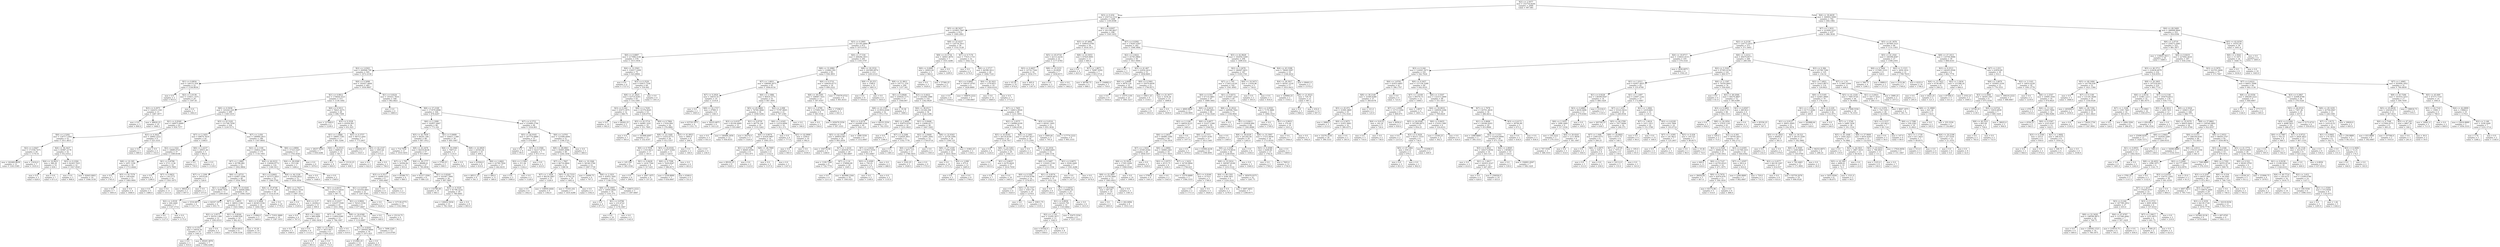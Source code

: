 digraph Tree {
node [shape=box] ;
0 [label="X[2] <= 2.5077\nmse = 332754.8244\nsamples = 2000\nvalue = 997.081"] ;
1 [label="X[3] <= 0.454\nmse = 250714.1516\nsamples = 1208\nvalue = 1195.6598"] ;
0 -> 1 [labeldistance=2.5, labelangle=45, headlabel="True"] ;
2 [label="X[5] <= 48.5437\nmse = 225603.7667\nsamples = 912\nvalue = 1095.2061"] ;
1 -> 2 ;
3 [label="X[3] <= 0.3905\nmse = 221185.0664\nsamples = 873\nvalue = 1075.6701"] ;
2 -> 3 ;
4 [label="X[0] <= 0.6897\nmse = 217088.5146\nsamples = 578\nvalue = 1015.5934"] ;
3 -> 4 ;
5 [label="X[2] <= 2.0303\nmse = 200068.799\nsamples = 505\nvalue = 1072.2158"] ;
4 -> 5 ;
6 [label="X[1] <= 0.8834\nmse = 140151.936\nsamples = 22\nvalue = 1538.8636"] ;
5 -> 6 ;
7 [label="mse = 0.0\nsamples = 2\nvalue = 953.0"] ;
6 -> 7 ;
8 [label="X[2] <= 2.0138\nmse = 116411.1475\nsamples = 20\nvalue = 1597.45"] ;
6 -> 8 ;
9 [label="X[3] <= 0.2975\nmse = 144433.1361\nsamples = 13\nvalue = 1487.3077"] ;
8 -> 9 ;
10 [label="mse = 0.0\nsamples = 3\nvalue = 890.0"] ;
9 -> 10 ;
11 [label="mse = 48620.25\nsamples = 10\nvalue = 1666.5"] ;
9 -> 11 ;
12 [label="mse = 0.0\nsamples = 7\nvalue = 1802.0"] ;
8 -> 12 ;
13 [label="X[0] <= 0.5698\nmse = 192427.4664\nsamples = 483\nvalue = 1050.9607"] ;
5 -> 13 ;
14 [label="X[1] <= 0.9812\nmse = 174828.5523\nsamples = 315\nvalue = 1130.1492"] ;
13 -> 14 ;
15 [label="X[0] <= 0.5036\nmse = 165243.229\nsamples = 289\nvalue = 1169.1419"] ;
14 -> 15 ;
16 [label="X[1] <= 0.9349\nmse = 148975.6689\nsamples = 61\nvalue = 939.7377"] ;
15 -> 16 ;
17 [label="X[6] <= 2.5292\nmse = 134717.5562\nsamples = 52\nvalue = 1011.4615"] ;
16 -> 17 ;
18 [label="X[2] <= 2.0447\nmse = 171558.7475\nsamples = 20\nvalue = 1170.55"] ;
17 -> 18 ;
19 [label="mse = 242460.8639\nsamples = 13\nvalue = 1243.5385"] ;
18 -> 19 ;
20 [label="mse = 11616.0\nsamples = 7\nvalue = 1035.0"] ;
18 -> 20 ;
21 [label="X[4] <= 36.3427\nmse = 85987.2178\nsamples = 32\nvalue = 912.0312"] ;
17 -> 21 ;
22 [label="X[4] <= 16.9031\nmse = 388.29\nsamples = 10\nvalue = 658.1"] ;
21 -> 22 ;
23 [label="mse = 0.0\nsamples = 3\nvalue = 628.0"] ;
22 -> 23 ;
24 [label="mse = 0.0\nsamples = 7\nvalue = 671.0"] ;
22 -> 24 ;
25 [label="X[3] <= 0.2304\nmse = 82263.7025\nsamples = 22\nvalue = 1027.4545"] ;
21 -> 25 ;
26 [label="mse = 0.0\nsamples = 3\nvalue = 908.0"] ;
25 -> 26 ;
27 [label="mse = 92643.9003\nsamples = 19\nvalue = 1046.3158"] ;
25 -> 27 ;
28 [label="X[3] <= 0.3022\nmse = 29902.2222\nsamples = 9\nvalue = 525.3333"] ;
16 -> 28 ;
29 [label="mse = 0.0\nsamples = 5\nvalue = 680.0"] ;
28 -> 29 ;
30 [label="mse = 0.0\nsamples = 4\nvalue = 332.0"] ;
28 -> 30 ;
31 [label="X[5] <= 43.5183\nmse = 151748.7058\nsamples = 228\nvalue = 1230.5175"] ;
15 -> 31 ;
32 [label="X[7] <= 2.1655\nmse = 69674.7619\nsamples = 42\nvalue = 1508.0"] ;
31 -> 32 ;
33 [label="X[2] <= 2.1422\nmse = 18689.0723\nsamples = 37\nvalue = 1589.8108"] ;
32 -> 33 ;
34 [label="X[8] <= 22.395\nmse = 1651.1358\nsamples = 18\nvalue = 1715.4444"] ;
33 -> 34 ;
35 [label="mse = 0.0\nsamples = 7\nvalue = 1765.0"] ;
34 -> 35 ;
36 [label="X[5] <= 42.7579\nmse = 144.6281\nsamples = 11\nvalue = 1683.9091"] ;
34 -> 36 ;
37 [label="mse = 0.0\nsamples = 7\nvalue = 1693.0"] ;
36 -> 37 ;
38 [label="mse = 0.0\nsamples = 4\nvalue = 1668.0"] ;
36 -> 38 ;
39 [label="X[1] <= 0.8786\nmse = 5711.1136\nsamples = 19\nvalue = 1470.7895"] ;
33 -> 39 ;
40 [label="mse = 0.0\nsamples = 3\nvalue = 1298.0"] ;
39 -> 40 ;
41 [label="X[7] <= 0.8631\nmse = 134.2773\nsamples = 16\nvalue = 1503.1875"] ;
39 -> 41 ;
42 [label="mse = 0.0\nsamples = 5\nvalue = 1486.0"] ;
41 -> 42 ;
43 [label="mse = 0.0\nsamples = 11\nvalue = 1511.0"] ;
41 -> 43 ;
44 [label="X[6] <= 2.4237\nmse = 30931.44\nsamples = 5\nvalue = 902.6"] ;
32 -> 44 ;
45 [label="mse = 0.0\nsamples = 3\nvalue = 759.0"] ;
44 -> 45 ;
46 [label="mse = 0.0\nsamples = 2\nvalue = 1118.0"] ;
44 -> 46 ;
47 [label="X[7] <= 2.456\nmse = 148969.2815\nsamples = 186\nvalue = 1167.8602"] ;
31 -> 47 ;
48 [label="X[2] <= 2.1106\nmse = 136822.3394\nsamples = 175\nvalue = 1134.1943"] ;
47 -> 48 ;
49 [label="X[7] <= 1.2885\nmse = 65786.882\nsamples = 51\nvalue = 1002.9804"] ;
48 -> 49 ;
50 [label="X[7] <= 1.1206\nmse = 19519.44\nsamples = 5\nvalue = 526.6"] ;
49 -> 50 ;
51 [label="mse = 38025.0\nsamples = 2\nvalue = 607.0"] ;
50 -> 51 ;
52 [label="mse = 0.0\nsamples = 3\nvalue = 473.0"] ;
50 -> 52 ;
53 [label="X[6] <= 2.8733\nmse = 43467.5298\nsamples = 46\nvalue = 1054.7609"] ;
49 -> 53 ;
54 [label="X[1] <= 0.8822\nmse = 8266.7934\nsamples = 11\nvalue = 1209.4545"] ;
53 -> 54 ;
55 [label="X[2] <= 2.0539\nmse = 564.2449\nsamples = 7\nvalue = 1147.5714"] ;
54 -> 55 ;
56 [label="mse = 0.0\nsamples = 4\nvalue = 1127.0"] ;
55 -> 56 ;
57 [label="mse = 0.0\nsamples = 3\nvalue = 1175.0"] ;
55 -> 57 ;
58 [label="mse = 3316.6875\nsamples = 4\nvalue = 1317.75"] ;
54 -> 58 ;
59 [label="X[8] <= 23.6245\nmse = 44646.0082\nsamples = 35\nvalue = 1006.1429"] ;
53 -> 59 ;
60 [label="mse = 64167.1875\nsamples = 4\nvalue = 855.75"] ;
59 -> 60 ;
61 [label="X[7] <= 1.6855\nmse = 38832.1186\nsamples = 31\nvalue = 1025.5484"] ;
59 -> 61 ;
62 [label="X[2] <= 2.0573\nmse = 59316.1389\nsamples = 12\nvalue = 1093.8333"] ;
61 -> 62 ;
63 [label="X[3] <= 0.3517\nmse = 54934.56\nsamples = 10\nvalue = 1041.8"] ;
62 -> 63 ;
64 [label="mse = 0.0\nsamples = 3\nvalue = 919.0"] ;
63 -> 64 ;
65 [label="mse = 69245.3878\nsamples = 7\nvalue = 1094.4286"] ;
63 -> 65 ;
66 [label="mse = 0.0\nsamples = 2\nvalue = 1354.0"] ;
62 -> 66 ;
67 [label="X[1] <= 0.8244\nmse = 21089.928\nsamples = 19\nvalue = 982.4211"] ;
61 -> 67 ;
68 [label="mse = 38524.6914\nsamples = 9\nvalue = 1038.5556"] ;
67 -> 68 ;
69 [label="mse = 10.29\nsamples = 10\nvalue = 931.9"] ;
67 -> 69 ;
70 [label="X[4] <= 44.0233\nmse = 156044.8772\nsamples = 124\nvalue = 1188.1613"] ;
48 -> 70 ;
71 [label="X[1] <= 0.8402\nmse = 107573.2825\nsamples = 52\nvalue = 1366.5769"] ;
70 -> 71 ;
72 [label="X[4] <= 37.8748\nmse = 71779.1246\nsamples = 34\nvalue = 1514.4118"] ;
71 -> 72 ;
73 [label="X[3] <= 0.2894\nmse = 60363.5556\nsamples = 24\nvalue = 1404.1667"] ;
72 -> 73 ;
74 [label="mse = 11094.0\nsamples = 5\nvalue = 1469.0"] ;
73 -> 74 ;
75 [label="mse = 71931.9889\nsamples = 19\nvalue = 1387.1053"] ;
73 -> 75 ;
76 [label="mse = 0.0\nsamples = 10\nvalue = 1779.0"] ;
72 -> 76 ;
77 [label="X[6] <= 2.7627\nmse = 55925.5556\nsamples = 18\nvalue = 1087.3333"] ;
71 -> 77 ;
78 [label="mse = 0.0\nsamples = 3\nvalue = 1529.0"] ;
77 -> 78 ;
79 [label="X[3] <= 0.27\nmse = 20294.0\nsamples = 15\nvalue = 999.0"] ;
77 -> 79 ;
80 [label="mse = 0.0\nsamples = 4\nvalue = 767.0"] ;
79 -> 80 ;
81 [label="X[2] <= 2.1822\nmse = 984.0496\nsamples = 11\nvalue = 1083.3636"] ;
79 -> 81 ;
82 [label="mse = 0.0\nsamples = 5\nvalue = 1049.0"] ;
81 -> 82 ;
83 [label="mse = 0.0\nsamples = 6\nvalue = 1112.0"] ;
81 -> 83 ;
84 [label="X[4] <= 44.1228\nmse = 151458.4622\nsamples = 72\nvalue = 1059.3056"] ;
70 -> 84 ;
85 [label="X[1] <= 0.8231\nmse = 127573.0416\nsamples = 50\nvalue = 967.72"] ;
84 -> 85 ;
86 [label="X[3] <= 0.2227\nmse = 116257.3599\nsamples = 41\nvalue = 1031.3902"] ;
85 -> 86 ;
87 [label="X[7] <= 1.3037\nmse = 11804.6389\nsamples = 12\nvalue = 784.1667"] ;
86 -> 87 ;
88 [label="X[8] <= 23.5558\nmse = 3615.0617\nsamples = 9\nvalue = 839.2222"] ;
87 -> 88 ;
89 [label="mse = 0.0\nsamples = 5\nvalue = 893.0"] ;
88 -> 89 ;
90 [label="mse = 0.0\nsamples = 4\nvalue = 772.0"] ;
88 -> 90 ;
91 [label="mse = 0.0\nsamples = 3\nvalue = 619.0"] ;
87 -> 91 ;
92 [label="X[8] <= 24.6368\nmse = 123723.1795\nsamples = 29\nvalue = 1133.6897"] ;
86 -> 92 ;
93 [label="X[1] <= 0.8202\nmse = 209562.9844\nsamples = 16\nvalue = 1071.625"] ;
92 -> 93 ;
94 [label="mse = 212982.25\nsamples = 12\nvalue = 1200.5"] ;
93 -> 94 ;
95 [label="mse = 0.0\nsamples = 4\nvalue = 685.0"] ;
93 -> 95 ;
96 [label="mse = 7498.2249\nsamples = 13\nvalue = 1210.0769"] ;
92 -> 96 ;
97 [label="X[1] <= 0.9002\nmse = 76523.5556\nsamples = 9\nvalue = 677.6667"] ;
85 -> 97 ;
98 [label="mse = 0.0\nsamples = 5\nvalue = 449.0"] ;
97 -> 98 ;
99 [label="mse = 25116.75\nsamples = 4\nvalue = 963.5"] ;
97 -> 99 ;
100 [label="X[1] <= 0.8759\nmse = 143354.0661\nsamples = 22\nvalue = 1267.4545"] ;
84 -> 100 ;
101 [label="mse = 0.0\nsamples = 5\nvalue = 1624.0"] ;
100 -> 101 ;
102 [label="mse = 137130.4775\nsamples = 17\nvalue = 1162.5882"] ;
100 -> 102 ;
103 [label="X[6] <= 2.8894\nmse = 37323.5207\nsamples = 11\nvalue = 1703.4545"] ;
47 -> 103 ;
104 [label="X[4] <= 38.0368\nmse = 3513.84\nsamples = 5\nvalue = 1496.4"] ;
103 -> 104 ;
105 [label="mse = 0.0\nsamples = 3\nvalue = 1448.0"] ;
104 -> 105 ;
106 [label="mse = 0.0\nsamples = 2\nvalue = 1569.0"] ;
104 -> 106 ;
107 [label="mse = 0.0\nsamples = 6\nvalue = 1876.0"] ;
103 -> 107 ;
108 [label="X[0] <= 0.5013\nmse = 76621.4275\nsamples = 26\nvalue = 696.7308"] ;
14 -> 108 ;
109 [label="mse = 127449.0\nsamples = 2\nvalue = 1238.0"] ;
108 -> 109 ;
110 [label="X[3] <= 0.3528\nmse = 45936.901\nsamples = 24\nvalue = 651.625"] ;
108 -> 110 ;
111 [label="X[1] <= 1.0866\nmse = 18895.7785\nsamples = 17\nvalue = 601.5294"] ;
110 -> 111 ;
112 [label="mse = 28257.9592\nsamples = 7\nvalue = 658.4286"] ;
111 -> 112 ;
113 [label="X[4] <= 14.9533\nmse = 8489.61\nsamples = 10\nvalue = 561.7"] ;
111 -> 113 ;
114 [label="mse = 0.0\nsamples = 8\nvalue = 600.0"] ;
113 -> 114 ;
115 [label="mse = 13110.25\nsamples = 2\nvalue = 408.5"] ;
113 -> 115 ;
116 [label="X[3] <= 0.3757\nmse = 90712.2041\nsamples = 7\nvalue = 773.2857"] ;
110 -> 116 ;
117 [label="mse = 224202.25\nsamples = 2\nvalue = 1025.5"] ;
116 -> 117 ;
118 [label="X[5] <= 42.2147\nmse = 1693.44\nsamples = 5\nvalue = 672.4"] ;
116 -> 118 ;
119 [label="mse = 0.0\nsamples = 2\nvalue = 622.0"] ;
118 -> 119 ;
120 [label="mse = 0.0\nsamples = 3\nvalue = 706.0"] ;
118 -> 120 ;
121 [label="X[1] <= 0.8224\nmse = 191621.7616\nsamples = 168\nvalue = 902.4821"] ;
13 -> 121 ;
122 [label="mse = 0.0\nsamples = 4\nvalue = 1889.0"] ;
121 -> 122 ;
123 [label="X[8] <= 27.2169\nmse = 171979.4998\nsamples = 164\nvalue = 878.4207"] ;
121 -> 123 ;
124 [label="X[6] <= 2.1908\nmse = 102857.8467\nsamples = 98\nvalue = 773.102"] ;
123 -> 124 ;
125 [label="X[5] <= 42.7659\nmse = 84241.184\nsamples = 68\nvalue = 847.1912"] ;
124 -> 125 ;
126 [label="mse = 714.7934\nsamples = 11\nvalue = 1010.5455"] ;
125 -> 126 ;
127 [label="X[8] <= 22.2476\nmse = 94216.8538\nsamples = 57\nvalue = 815.6667"] ;
125 -> 127 ;
128 [label="X[7] <= 1.795\nmse = 50394.84\nsamples = 10\nvalue = 955.6"] ;
127 -> 128 ;
129 [label="X[3] <= 0.3517\nmse = 14000.2222\nsamples = 6\nvalue = 1005.6667"] ;
128 -> 129 ;
130 [label="mse = 0.0\nsamples = 4\nvalue = 922.0"] ;
129 -> 130 ;
131 [label="mse = 0.0\nsamples = 2\nvalue = 1173.0"] ;
129 -> 131 ;
132 [label="mse = 95586.75\nsamples = 4\nvalue = 880.5"] ;
128 -> 132 ;
133 [label="X[4] <= 30.1777\nmse = 98488.01\nsamples = 47\nvalue = 785.8936"] ;
127 -> 133 ;
134 [label="mse = 61217.3594\nsamples = 8\nvalue = 680.125"] ;
133 -> 134 ;
135 [label="X[1] <= 0.8249\nmse = 103367.7804\nsamples = 39\nvalue = 807.5897"] ;
133 -> 135 ;
136 [label="mse = 132780.49\nsamples = 10\nvalue = 863.1"] ;
135 -> 136 ;
137 [label="X[3] <= 0.3529\nmse = 91796.5232\nsamples = 29\nvalue = 788.4483"] ;
135 -> 137 ;
138 [label="mse = 126622.5034\nsamples = 21\nvalue = 782.1429"] ;
137 -> 138 ;
139 [label="mse = 0.0\nsamples = 8\nvalue = 805.0"] ;
137 -> 139 ;
140 [label="X[1] <= 0.8689\nmse = 104411.1389\nsamples = 30\nvalue = 605.1667"] ;
124 -> 140 ;
141 [label="X[4] <= 19.1946\nmse = 76873.6\nsamples = 5\nvalue = 1135.0"] ;
140 -> 141 ;
142 [label="mse = 5700.25\nsamples = 2\nvalue = 800.5"] ;
141 -> 142 ;
143 [label="mse = 0.0\nsamples = 3\nvalue = 1358.0"] ;
141 -> 143 ;
144 [label="X[8] <= 22.0829\nmse = 42545.04\nsamples = 25\nvalue = 499.2"] ;
140 -> 144 ;
145 [label="mse = 63504.0\nsamples = 8\nvalue = 619.0"] ;
144 -> 145 ;
146 [label="X[6] <= 2.4662\nmse = 22749.7924\nsamples = 17\nvalue = 442.8235"] ;
144 -> 146 ;
147 [label="mse = 48511.25\nsamples = 6\nvalue = 541.5"] ;
146 -> 147 ;
148 [label="mse = 490.0\nsamples = 11\nvalue = 389.0"] ;
146 -> 148 ;
149 [label="X[7] <= 0.5753\nmse = 233689.2794\nsamples = 66\nvalue = 1034.803"] ;
123 -> 149 ;
150 [label="X[5] <= 44.9165\nmse = 207774.0889\nsamples = 15\nvalue = 478.6667"] ;
149 -> 150 ;
151 [label="mse = 0.0\nsamples = 8\nvalue = 99.0"] ;
150 -> 151 ;
152 [label="X[3] <= 0.3566\nmse = 92217.6735\nsamples = 7\nvalue = 912.5714"] ;
150 -> 152 ;
153 [label="X[2] <= 2.1584\nmse = 311.04\nsamples = 5\nvalue = 1104.4"] ;
152 -> 153 ;
154 [label="mse = 0.0\nsamples = 3\nvalue = 1090.0"] ;
153 -> 154 ;
155 [label="mse = 0.0\nsamples = 2\nvalue = 1126.0"] ;
153 -> 155 ;
156 [label="mse = 0.0\nsamples = 2\nvalue = 433.0"] ;
152 -> 156 ;
157 [label="X[6] <= 3.4703\nmse = 123589.4494\nsamples = 51\nvalue = 1198.3725"] ;
149 -> 157 ;
158 [label="X[8] <= 28.0863\nmse = 95695.4996\nsamples = 48\nvalue = 1244.1458"] ;
157 -> 158 ;
159 [label="X[7] <= 1.7847\nmse = 86716.0864\nsamples = 25\nvalue = 1388.56"] ;
158 -> 159 ;
160 [label="X[7] <= 1.1626\nmse = 96234.2667\nsamples = 15\nvalue = 1326.0"] ;
159 -> 160 ;
161 [label="mse = 0.0\nsamples = 6\nvalue = 1362.0"] ;
160 -> 161 ;
162 [label="mse = 158950.4444\nsamples = 9\nvalue = 1302.0"] ;
160 -> 162 ;
163 [label="X[5] <= 42.7233\nmse = 57762.24\nsamples = 10\nvalue = 1482.4"] ;
159 -> 163 ;
164 [label="mse = 75163.102\nsamples = 7\nvalue = 1435.4286"] ;
163 -> 164 ;
165 [label="mse = 0.0\nsamples = 3\nvalue = 1592.0"] ;
163 -> 165 ;
166 [label="X[4] <= 19.1946\nmse = 58146.5784\nsamples = 23\nvalue = 1087.1739"] ;
158 -> 166 ;
167 [label="mse = 14490.75\nsamples = 4\nvalue = 797.5"] ;
166 -> 167 ;
168 [label="X[6] <= 2.1931\nmse = 45952.7645\nsamples = 19\nvalue = 1148.1579"] ;
166 -> 168 ;
169 [label="X[8] <= 31.6065\nmse = 16956.4844\nsamples = 16\nvalue = 1101.375"] ;
168 -> 169 ;
170 [label="mse = 0.0\nsamples = 4\nvalue = 877.0"] ;
169 -> 170 ;
171 [label="X[1] <= 0.8786\nmse = 233.4722\nsamples = 12\nvalue = 1176.1667"] ;
169 -> 171 ;
172 [label="mse = 0.0\nsamples = 10\nvalue = 1183.0"] ;
171 -> 172 ;
173 [label="mse = 0.0\nsamples = 2\nvalue = 1142.0"] ;
171 -> 173 ;
174 [label="mse = 126672.2222\nsamples = 3\nvalue = 1397.6667"] ;
168 -> 174 ;
175 [label="mse = 0.0\nsamples = 3\nvalue = 466.0"] ;
157 -> 175 ;
176 [label="X[4] <= 12.3563\nmse = 159217.2209\nsamples = 73\nvalue = 623.8904"] ;
4 -> 176 ;
177 [label="mse = 0.0\nsamples = 4\nvalue = 1727.0"] ;
176 -> 177 ;
178 [label="X[3] <= 0.3529\nmse = 93815.7358\nsamples = 69\nvalue = 559.942"] ;
176 -> 178 ;
179 [label="X[8] <= 21.2825\nmse = 63714.4393\nsamples = 65\nvalue = 514.3385"] ;
178 -> 179 ;
180 [label="X[3] <= 0.242\nmse = 25973.1875\nsamples = 12\nvalue = 846.75"] ;
179 -> 180 ;
181 [label="mse = 0.0\nsamples = 10\nvalue = 902.0"] ;
180 -> 181 ;
182 [label="mse = 64262.25\nsamples = 2\nvalue = 570.5"] ;
180 -> 182 ;
183 [label="X[6] <= 2.7439\nmse = 41576.8245\nsamples = 53\nvalue = 439.0755"] ;
179 -> 183 ;
184 [label="X[5] <= 43.5714\nmse = 64981.3241\nsamples = 19\nvalue = 551.7895"] ;
183 -> 184 ;
185 [label="mse = 0.0\nsamples = 7\nvalue = 585.0"] ;
184 -> 185 ;
186 [label="mse = 101868.4097\nsamples = 12\nvalue = 532.4167"] ;
184 -> 186 ;
187 [label="X[0] <= 0.7984\nmse = 17430.904\nsamples = 34\nvalue = 376.0882"] ;
183 -> 187 ;
188 [label="X[8] <= 23.1449\nmse = 13252.6773\nsamples = 28\nvalue = 412.5357"] ;
187 -> 188 ;
189 [label="X[0] <= 0.7058\nmse = 1316.9412\nsamples = 17\nvalue = 343.0"] ;
188 -> 189 ;
190 [label="mse = 145.358\nsamples = 9\nvalue = 365.5556"] ;
189 -> 190 ;
191 [label="X[1] <= 0.8428\nmse = 1418.7344\nsamples = 8\nvalue = 317.625"] ;
189 -> 191 ;
192 [label="mse = 0.0\nsamples = 4\nvalue = 298.0"] ;
191 -> 192 ;
193 [label="mse = 2067.1875\nsamples = 4\nvalue = 337.25"] ;
191 -> 193 ;
194 [label="X[5] <= 43.8182\nmse = 12677.6364\nsamples = 11\nvalue = 520.0"] ;
188 -> 194 ;
195 [label="X[0] <= 0.7598\nmse = 7629.8367\nsamples = 7\nvalue = 586.8571"] ;
194 -> 195 ;
196 [label="mse = 5338.8889\nsamples = 3\nvalue = 634.6667"] ;
195 -> 196 ;
197 [label="mse = 6348.0\nsamples = 4\nvalue = 551.0"] ;
195 -> 197 ;
198 [label="mse = 0.0\nsamples = 4\nvalue = 403.0"] ;
194 -> 198 ;
199 [label="X[5] <= 41.8923\nmse = 1800.0\nsamples = 6\nvalue = 206.0"] ;
187 -> 199 ;
200 [label="mse = 0.0\nsamples = 2\nvalue = 146.0"] ;
199 -> 200 ;
201 [label="mse = 0.0\nsamples = 4\nvalue = 236.0"] ;
199 -> 201 ;
202 [label="mse = 0.0\nsamples = 4\nvalue = 1301.0"] ;
178 -> 202 ;
203 [label="X[4] <= 17.534\nmse = 208284.3915\nsamples = 295\nvalue = 1193.3797"] ;
3 -> 203 ;
204 [label="X[8] <= 31.0982\nmse = 132862.502\nsamples = 83\nvalue = 938.3855"] ;
203 -> 204 ;
205 [label="X[7] <= 1.6831\nmse = 108048.2675\nsamples = 65\nvalue = 1004.6154"] ;
204 -> 205 ;
206 [label="X[7] <= 0.2924\nmse = 54619.16\nsamples = 10\nvalue = 1319.8"] ;
205 -> 206 ;
207 [label="mse = 0.0\nsamples = 2\nvalue = 1065.0"] ;
206 -> 207 ;
208 [label="X[8] <= 22.1727\nmse = 47985.5\nsamples = 8\nvalue = 1383.5"] ;
206 -> 208 ;
209 [label="mse = 63729.1875\nsamples = 4\nvalue = 1351.75"] ;
208 -> 209 ;
210 [label="mse = 30225.6875\nsamples = 4\nvalue = 1415.25"] ;
208 -> 210 ;
211 [label="X[6] <= 2.1886\nmse = 96416.5772\nsamples = 55\nvalue = 947.3091"] ;
205 -> 211 ;
212 [label="X[5] <= 45.9869\nmse = 76760.3668\nsamples = 34\nvalue = 1058.5294"] ;
211 -> 212 ;
213 [label="X[3] <= 0.4197\nmse = 85194.4889\nsamples = 15\nvalue = 935.6667"] ;
212 -> 213 ;
214 [label="mse = 0.0\nsamples = 3\nvalue = 931.0"] ;
213 -> 214 ;
215 [label="mse = 106486.3056\nsamples = 12\nvalue = 936.8333"] ;
213 -> 215 ;
216 [label="X[1] <= 0.8759\nmse = 48776.144\nsamples = 19\nvalue = 1155.5263"] ;
212 -> 216 ;
217 [label="mse = 30276.0\nsamples = 5\nvalue = 1324.0"] ;
216 -> 217 ;
218 [label="X[0] <= 0.6674\nmse = 41626.0867\nsamples = 14\nvalue = 1095.3571"] ;
216 -> 218 ;
219 [label="X[1] <= 0.9784\nmse = 68465.8594\nsamples = 8\nvalue = 1052.875"] ;
218 -> 219 ;
220 [label="mse = 89102.25\nsamples = 6\nvalue = 1029.5"] ;
219 -> 220 ;
221 [label="mse = 0.0\nsamples = 2\nvalue = 1123.0"] ;
219 -> 221 ;
222 [label="X[8] <= 26.7969\nmse = 225.0\nsamples = 6\nvalue = 1152.0"] ;
218 -> 222 ;
223 [label="mse = 0.0\nsamples = 3\nvalue = 1137.0"] ;
222 -> 223 ;
224 [label="mse = 0.0\nsamples = 3\nvalue = 1167.0"] ;
222 -> 224 ;
225 [label="X[2] <= 2.098\nmse = 75787.8005\nsamples = 21\nvalue = 767.2381"] ;
211 -> 225 ;
226 [label="X[6] <= 2.4345\nmse = 12214.6094\nsamples = 16\nvalue = 911.375"] ;
225 -> 226 ;
227 [label="mse = 0.0\nsamples = 6\nvalue = 777.0"] ;
226 -> 227 ;
228 [label="X[5] <= 42.9906\nmse = 2209.0\nsamples = 10\nvalue = 992.0"] ;
226 -> 228 ;
229 [label="mse = 0.0\nsamples = 5\nvalue = 945.0"] ;
228 -> 229 ;
230 [label="mse = 0.0\nsamples = 5\nvalue = 1039.0"] ;
228 -> 230 ;
231 [label="mse = 0.0\nsamples = 5\nvalue = 306.0"] ;
225 -> 231 ;
232 [label="X[0] <= 0.5732\nmse = 149430.6173\nsamples = 18\nvalue = 699.2222"] ;
204 -> 232 ;
233 [label="X[8] <= 38.5395\nmse = 108067.7431\nsamples = 12\nvalue = 597.9167"] ;
232 -> 233 ;
234 [label="X[1] <= 1.0789\nmse = 137499.358\nsamples = 9\nvalue = 583.5556"] ;
233 -> 234 ;
235 [label="mse = 0.0\nsamples = 3\nvalue = 556.0"] ;
234 -> 235 ;
236 [label="mse = 205679.5556\nsamples = 6\nvalue = 597.3333"] ;
234 -> 236 ;
237 [label="mse = 17298.0\nsamples = 3\nvalue = 641.0"] ;
233 -> 237 ;
238 [label="mse = 170579.4722\nsamples = 6\nvalue = 901.8333"] ;
232 -> 238 ;
239 [label="X[8] <= 20.3532\nmse = 202389.4974\nsamples = 212\nvalue = 1293.2123"] ;
203 -> 239 ;
240 [label="X[8] <= 20.253\nmse = 1568.0\nsamples = 12\nvalue = 1891.0"] ;
239 -> 240 ;
241 [label="mse = 0.0\nsamples = 8\nvalue = 1919.0"] ;
240 -> 241 ;
242 [label="mse = 0.0\nsamples = 4\nvalue = 1835.0"] ;
240 -> 242 ;
243 [label="X[8] <= 21.9812\nmse = 191711.316\nsamples = 200\nvalue = 1257.345"] ;
239 -> 243 ;
244 [label="X[1] <= 0.8646\nmse = 250020.7171\nsamples = 57\nvalue = 1044.807"] ;
243 -> 244 ;
245 [label="X[8] <= 21.1597\nmse = 213916.4508\nsamples = 52\nvalue = 972.1731"] ;
244 -> 245 ;
246 [label="X[3] <= 0.4276\nmse = 242688.4594\nsamples = 40\nvalue = 1041.125"] ;
245 -> 246 ;
247 [label="X[5] <= 42.1924\nmse = 269910.987\nsamples = 34\nvalue = 993.2059"] ;
246 -> 247 ;
248 [label="mse = 104716.96\nsamples = 5\nvalue = 1268.8"] ;
247 -> 248 ;
249 [label="X[7] <= 1.2216\nmse = 283039.7313\nsamples = 29\nvalue = 945.6897"] ;
247 -> 249 ;
250 [label="mse = 1109.7284\nsamples = 9\nvalue = 724.7778"] ;
249 -> 250 ;
251 [label="X[7] <= 2.16\nmse = 378064.89\nsamples = 20\nvalue = 1045.1"] ;
249 -> 251 ;
252 [label="mse = 0.0\nsamples = 4\nvalue = 1211.0"] ;
251 -> 252 ;
253 [label="mse = 463980.2344\nsamples = 16\nvalue = 1003.625"] ;
251 -> 253 ;
254 [label="mse = 1680.5556\nsamples = 6\nvalue = 1312.6667"] ;
246 -> 254 ;
255 [label="mse = 49335.5556\nsamples = 12\nvalue = 742.3333"] ;
245 -> 255 ;
256 [label="mse = 19.36\nsamples = 5\nvalue = 1800.2"] ;
244 -> 256 ;
257 [label="X[3] <= 0.4422\nmse = 143286.1988\nsamples = 143\nvalue = 1342.0629"] ;
243 -> 257 ;
258 [label="X[4] <= 38.0517\nmse = 81246.298\nsamples = 54\nvalue = 1524.1296"] ;
257 -> 258 ;
259 [label="X[6] <= 2.4002\nmse = 95874.9336\nsamples = 16\nvalue = 1231.0625"] ;
258 -> 259 ;
260 [label="mse = 0.0\nsamples = 7\nvalue = 1396.0"] ;
259 -> 260 ;
261 [label="X[7] <= 4.2288\nmse = 132828.3951\nsamples = 9\nvalue = 1102.7778"] ;
259 -> 261 ;
262 [label="X[7] <= 3.0418\nmse = 91953.5556\nsamples = 6\nvalue = 913.6667"] ;
261 -> 262 ;
263 [label="X[3] <= 0.4309\nmse = 756.25\nsamples = 4\nvalue = 1127.5"] ;
262 -> 263 ;
264 [label="mse = 0.0\nsamples = 2\nvalue = 1100.0"] ;
263 -> 264 ;
265 [label="mse = 0.0\nsamples = 2\nvalue = 1155.0"] ;
263 -> 265 ;
266 [label="mse = 0.0\nsamples = 2\nvalue = 486.0"] ;
262 -> 266 ;
267 [label="mse = 0.0\nsamples = 3\nvalue = 1481.0"] ;
261 -> 267 ;
268 [label="X[1] <= 0.8446\nmse = 23696.6177\nsamples = 38\nvalue = 1647.5263"] ;
258 -> 268 ;
269 [label="X[2] <= 2.0449\nmse = 12091.2092\nsamples = 14\nvalue = 1739.0714"] ;
268 -> 269 ;
270 [label="X[0] <= 0.5915\nmse = 4871.157\nsamples = 11\nvalue = 1786.5455"] ;
269 -> 270 ;
271 [label="mse = 2162.25\nsamples = 2\nvalue = 1928.5"] ;
270 -> 271 ;
272 [label="mse = 0.0\nsamples = 9\nvalue = 1755.0"] ;
270 -> 272 ;
273 [label="mse = 0.0\nsamples = 3\nvalue = 1565.0"] ;
269 -> 273 ;
274 [label="X[8] <= 32.9343\nmse = 22726.1094\nsamples = 24\nvalue = 1594.125"] ;
268 -> 274 ;
275 [label="X[8] <= 27.2169\nmse = 3590.3306\nsamples = 22\nvalue = 1633.1818"] ;
274 -> 275 ;
276 [label="mse = 0.0\nsamples = 10\nvalue = 1571.0"] ;
275 -> 276 ;
277 [label="X[2] <= 2.098\nmse = 675.0\nsamples = 12\nvalue = 1685.0"] ;
275 -> 277 ;
278 [label="mse = 0.0\nsamples = 3\nvalue = 1640.0"] ;
277 -> 278 ;
279 [label="mse = 0.0\nsamples = 9\nvalue = 1700.0"] ;
277 -> 279 ;
280 [label="mse = 31862.25\nsamples = 2\nvalue = 1164.5"] ;
274 -> 280 ;
281 [label="X[7] <= 1.7405\nmse = 148612.8926\nsamples = 89\nvalue = 1231.5955"] ;
257 -> 281 ;
282 [label="X[2] <= 2.0575\nmse = 136986.6109\nsamples = 78\nvalue = 1284.6538"] ;
281 -> 282 ;
283 [label="X[5] <= 43.8182\nmse = 26118.9149\nsamples = 24\nvalue = 1530.7917"] ;
282 -> 283 ;
284 [label="mse = 0.0\nsamples = 4\nvalue = 1224.0"] ;
283 -> 284 ;
285 [label="X[8] <= 22.5263\nmse = 8753.6275\nsamples = 20\nvalue = 1592.15"] ;
283 -> 285 ;
286 [label="mse = 0.0\nsamples = 3\nvalue = 1453.0"] ;
285 -> 286 ;
287 [label="X[1] <= 0.8637\nmse = 6278.4429\nsamples = 17\nvalue = 1616.7059"] ;
285 -> 287 ;
288 [label="mse = 0.0\nsamples = 7\nvalue = 1522.0"] ;
287 -> 288 ;
289 [label="mse = 0.0\nsamples = 10\nvalue = 1683.0"] ;
287 -> 289 ;
290 [label="X[6] <= 2.1483\nmse = 147367.8217\nsamples = 54\nvalue = 1175.2593"] ;
282 -> 290 ;
291 [label="mse = 0.0\nsamples = 2\nvalue = 321.0"] ;
290 -> 291 ;
292 [label="X[4] <= 33.2034\nmse = 123888.6405\nsamples = 52\nvalue = 1208.1154"] ;
290 -> 292 ;
293 [label="X[0] <= 0.5487\nmse = 119243.1536\nsamples = 45\nvalue = 1153.1556"] ;
292 -> 293 ;
294 [label="X[0] <= 0.5281\nmse = 47516.9796\nsamples = 14\nvalue = 1376.8571"] ;
293 -> 294 ;
295 [label="mse = 0.0\nsamples = 4\nvalue = 1620.0"] ;
294 -> 295 ;
296 [label="X[5] <= 42.7327\nmse = 33417.44\nsamples = 10\nvalue = 1279.6"] ;
294 -> 296 ;
297 [label="mse = 0.0\nsamples = 2\nvalue = 1120.0"] ;
296 -> 297 ;
298 [label="mse = 33811.75\nsamples = 8\nvalue = 1319.5"] ;
296 -> 298 ;
299 [label="X[1] <= 0.8574\nmse = 118829.4672\nsamples = 31\nvalue = 1052.129"] ;
293 -> 299 ;
300 [label="mse = 0.0\nsamples = 6\nvalue = 526.0"] ;
299 -> 300 ;
301 [label="X[7] <= 0.8024\nmse = 64969.36\nsamples = 25\nvalue = 1178.4"] ;
299 -> 301 ;
302 [label="X[1] <= 0.8958\nmse = 62225.795\nsamples = 19\nvalue = 1103.6842"] ;
301 -> 302 ;
303 [label="X[2] <= 2.118\nmse = 53292.3077\nsamples = 13\nvalue = 1042.0"] ;
302 -> 303 ;
304 [label="mse = 83544.0\nsamples = 5\nvalue = 858.0"] ;
303 -> 304 ;
305 [label="mse = 0.0\nsamples = 8\nvalue = 1157.0"] ;
303 -> 305 ;
306 [label="mse = 55475.5556\nsamples = 6\nvalue = 1237.3333"] ;
302 -> 306 ;
307 [label="mse = 0.0\nsamples = 6\nvalue = 1415.0"] ;
301 -> 307 ;
308 [label="X[1] <= 0.8875\nmse = 9504.2449\nsamples = 7\nvalue = 1561.4286"] ;
292 -> 308 ;
309 [label="mse = 0.0\nsamples = 4\nvalue = 1477.0"] ;
308 -> 309 ;
310 [label="mse = 0.0\nsamples = 3\nvalue = 1674.0"] ;
308 -> 310 ;
311 [label="X[3] <= 0.4516\nmse = 69541.1405\nsamples = 11\nvalue = 855.3636"] ;
281 -> 311 ;
312 [label="mse = 5069.44\nsamples = 5\nvalue = 795.4"] ;
311 -> 312 ;
313 [label="mse = 117774.2222\nsamples = 6\nvalue = 905.3333"] ;
311 -> 313 ;
314 [label="X[8] <= 25.4227\nmse = 124734.3011\nsamples = 39\nvalue = 1532.5128"] ;
2 -> 314 ;
315 [label="X[8] <= 23.5734\nmse = 34043.3878\nsamples = 7\nvalue = 1031.4286"] ;
314 -> 315 ;
316 [label="X[0] <= 0.6981\nmse = 30003.04\nsamples = 5\nvalue = 960.4"] ;
315 -> 316 ;
317 [label="mse = 0.0\nsamples = 3\nvalue = 1029.0"] ;
316 -> 317 ;
318 [label="mse = 57360.25\nsamples = 2\nvalue = 857.5"] ;
316 -> 318 ;
319 [label="mse = 0.0\nsamples = 2\nvalue = 1209.0"] ;
315 -> 319 ;
320 [label="X[7] <= 0.7176\nmse = 77633.1719\nsamples = 32\nvalue = 1642.125"] ;
314 -> 320 ;
321 [label="mse = 0.0\nsamples = 4\nvalue = 1274.0"] ;
320 -> 321 ;
322 [label="X[6] <= 2.5717\nmse = 66598.5612\nsamples = 28\nvalue = 1694.7143"] ;
320 -> 322 ;
323 [label="X[1] <= 0.9065\nmse = 100147.8765\nsamples = 9\nvalue = 1428.8889"] ;
322 -> 323 ;
324 [label="mse = 0.0\nsamples = 6\nvalue = 1559.0"] ;
323 -> 324 ;
325 [label="mse = 198870.2222\nsamples = 3\nvalue = 1168.6667"] ;
323 -> 325 ;
326 [label="X[4] <= 30.3421\nmse = 1379.6011\nsamples = 19\nvalue = 1820.6316"] ;
322 -> 326 ;
327 [label="mse = 0.0\nsamples = 12\nvalue = 1849.0"] ;
326 -> 327 ;
328 [label="mse = 0.0\nsamples = 7\nvalue = 1772.0"] ;
326 -> 328 ;
329 [label="X[1] <= 0.8207\nmse = 201196.4827\nsamples = 296\nvalue = 1505.1655"] ;
1 -> 329 ;
330 [label="X[5] <= 47.4841\nmse = 109916.4784\nsamples = 34\nvalue = 1018.1471"] ;
329 -> 330 ;
331 [label="X[5] <= 45.0718\nmse = 42112.4234\nsamples = 23\nvalue = 1177.4783"] ;
330 -> 331 ;
332 [label="X[3] <= 0.4657\nmse = 10732.7344\nsamples = 16\nvalue = 1054.375"] ;
331 -> 332 ;
333 [label="mse = 43.56\nsamples = 10\nvalue = 974.8"] ;
332 -> 333 ;
334 [label="mse = 405.0\nsamples = 6\nvalue = 1187.0"] ;
332 -> 334 ;
335 [label="X[8] <= 25.5151\nmse = 24.6939\nsamples = 7\nvalue = 1458.8571"] ;
331 -> 335 ;
336 [label="mse = 0.0\nsamples = 2\nvalue = 1451.0"] ;
335 -> 336 ;
337 [label="mse = 0.0\nsamples = 5\nvalue = 1462.0"] ;
335 -> 337 ;
338 [label="X[8] <= 23.5053\nmse = 87620.9091\nsamples = 11\nvalue = 685.0"] ;
330 -> 338 ;
339 [label="mse = 0.0\nsamples = 4\nvalue = 425.0"] ;
338 -> 339 ;
340 [label="X[7] <= 1.8875\nmse = 76987.9592\nsamples = 7\nvalue = 833.5714"] ;
338 -> 340 ;
341 [label="mse = 48768.75\nsamples = 4\nvalue = 889.5"] ;
340 -> 341 ;
342 [label="mse = 104882.0\nsamples = 3\nvalue = 759.0"] ;
340 -> 342 ;
343 [label="X[7] <= 0.9382\nmse = 178267.6367\nsamples = 262\nvalue = 1568.3664"] ;
329 -> 343 ;
344 [label="X[2] <= 2.0422\nmse = 45783.0864\nsamples = 56\nvalue = 1821.9464"] ;
343 -> 344 ;
345 [label="mse = 0.0\nsamples = 3\nvalue = 1170.0"] ;
344 -> 345 ;
346 [label="X[5] <= 41.667\nmse = 22954.2414\nsamples = 53\nvalue = 1858.8491"] ;
344 -> 346 ;
347 [label="X[6] <= 2.6098\nmse = 9978.124\nsamples = 32\nvalue = 1903.4688"] ;
346 -> 347 ;
348 [label="mse = 0.0\nsamples = 9\nvalue = 1934.0"] ;
347 -> 348 ;
349 [label="mse = 13375.1191\nsamples = 23\nvalue = 1891.5217"] ;
347 -> 349 ;
350 [label="X[0] <= 0.5901\nmse = 35070.6939\nsamples = 21\nvalue = 1790.8571"] ;
346 -> 350 ;
351 [label="mse = 10811.25\nsamples = 6\nvalue = 1518.5"] ;
350 -> 351 ;
352 [label="X[8] <= 25.3677\nmse = 3234.56\nsamples = 15\nvalue = 1899.8"] ;
350 -> 352 ;
353 [label="mse = 0.0\nsamples = 8\nvalue = 1953.0"] ;
352 -> 353 ;
354 [label="mse = 0.0\nsamples = 7\nvalue = 1839.0"] ;
352 -> 354 ;
355 [label="X[5] <= 42.9628\nmse = 192050.5269\nsamples = 206\nvalue = 1499.432"] ;
343 -> 355 ;
356 [label="X[2] <= 2.2678\nmse = 186447.0651\nsamples = 187\nvalue = 1539.1765"] ;
355 -> 356 ;
357 [label="X[7] <= 1.795\nmse = 172612.6126\nsamples = 182\nvalue = 1561.4945"] ;
356 -> 357 ;
358 [label="X[0] <= 0.503\nmse = 67132.0801\nsamples = 97\nvalue = 1689.3402"] ;
357 -> 358 ;
359 [label="mse = 4800.0826\nsamples = 11\nvalue = 1338.9091"] ;
358 -> 359 ;
360 [label="X[0] <= 0.6419\nmse = 57388.4851\nsamples = 86\nvalue = 1734.1628"] ;
358 -> 360 ;
361 [label="X[2] <= 2.1106\nmse = 44624.9123\nsamples = 57\nvalue = 1805.0"] ;
360 -> 361 ;
362 [label="X[6] <= 2.2655\nmse = 46486.3306\nsamples = 44\nvalue = 1754.1818"] ;
361 -> 362 ;
363 [label="X[7] <= 1.5432\nmse = 25583.0344\nsamples = 28\nvalue = 1858.5357"] ;
362 -> 363 ;
364 [label="X[8] <= 33.5014\nmse = 17201.0284\nsamples = 23\nvalue = 1908.4348"] ;
363 -> 364 ;
365 [label="X[8] <= 25.3897\nmse = 21378.3669\nsamples = 13\nvalue = 1845.6923"] ;
364 -> 365 ;
366 [label="X[4] <= 49.6398\nmse = 467.69\nsamples = 10\nvalue = 1925.1"] ;
365 -> 366 ;
367 [label="mse = 0.0\nsamples = 2\nvalue = 1893.0"] ;
366 -> 367 ;
368 [label="mse = 262.6094\nsamples = 8\nvalue = 1933.125"] ;
366 -> 368 ;
369 [label="mse = 0.0\nsamples = 3\nvalue = 1581.0"] ;
365 -> 369 ;
370 [label="mse = 0.0\nsamples = 10\nvalue = 1990.0"] ;
364 -> 370 ;
371 [label="mse = 0.0\nsamples = 5\nvalue = 1629.0"] ;
363 -> 371 ;
372 [label="X[6] <= 2.6864\nmse = 30660.2461\nsamples = 16\nvalue = 1571.5625"] ;
362 -> 372 ;
373 [label="X[2] <= 2.0573\nmse = 8115.75\nsamples = 8\nvalue = 1436.5"] ;
372 -> 373 ;
374 [label="mse = 5780.0\nsamples = 6\nvalue = 1401.0"] ;
373 -> 374 ;
375 [label="mse = 0.0\nsamples = 2\nvalue = 1543.0"] ;
373 -> 375 ;
376 [label="X[7] <= 1.5432\nmse = 16720.9844\nsamples = 8\nvalue = 1706.625"] ;
372 -> 376 ;
377 [label="mse = 15370.8889\nsamples = 3\nvalue = 1584.3333"] ;
376 -> 377 ;
378 [label="X[1] <= 0.9246\nmse = 3174.0\nsamples = 5\nvalue = 1780.0"] ;
376 -> 378 ;
379 [label="mse = 0.0\nsamples = 2\nvalue = 1711.0"] ;
378 -> 379 ;
380 [label="mse = 0.0\nsamples = 3\nvalue = 1826.0"] ;
378 -> 380 ;
381 [label="mse = 0.0\nsamples = 13\nvalue = 1977.0"] ;
361 -> 381 ;
382 [label="X[0] <= 0.6877\nmse = 53227.2366\nsamples = 29\nvalue = 1594.931"] ;
360 -> 382 ;
383 [label="X[6] <= 2.7371\nmse = 52357.9781\nsamples = 27\nvalue = 1613.1481"] ;
382 -> 383 ;
384 [label="mse = 0.0\nsamples = 5\nvalue = 1678.0"] ;
383 -> 384 ;
385 [label="mse = 63084.4236\nsamples = 22\nvalue = 1598.4091"] ;
383 -> 385 ;
386 [label="mse = 0.0\nsamples = 2\nvalue = 1349.0"] ;
382 -> 386 ;
387 [label="X[1] <= 0.8572\nmse = 253047.3224\nsamples = 85\nvalue = 1415.6"] ;
357 -> 387 ;
388 [label="X[8] <= 21.8522\nmse = 249596.7442\nsamples = 73\nvalue = 1336.9041"] ;
387 -> 388 ;
389 [label="mse = 0.0\nsamples = 5\nvalue = 699.0"] ;
388 -> 389 ;
390 [label="X[1] <= 0.8411\nmse = 235828.684\nsamples = 68\nvalue = 1383.8088"] ;
388 -> 390 ;
391 [label="X[8] <= 39.0329\nmse = 261205.04\nsamples = 50\nvalue = 1265.0"] ;
390 -> 391 ;
392 [label="X[6] <= 2.5292\nmse = 291170.8616\nsamples = 44\nvalue = 1238.9545"] ;
391 -> 392 ;
393 [label="X[8] <= 33.5014\nmse = 309367.8108\nsamples = 41\nvalue = 1253.5122"] ;
392 -> 393 ;
394 [label="X[4] <= 49.1501\nmse = 3546.3951\nsamples = 9\nvalue = 1224.2222"] ;
393 -> 394 ;
395 [label="mse = 0.0\nsamples = 2\nvalue = 1278.0"] ;
394 -> 395 ;
396 [label="mse = 3497.2653\nsamples = 7\nvalue = 1208.8571"] ;
394 -> 396 ;
397 [label="mse = 395070.9375\nsamples = 32\nvalue = 1261.75"] ;
393 -> 397 ;
398 [label="mse = 0.0\nsamples = 3\nvalue = 1040.0"] ;
392 -> 398 ;
399 [label="mse = 0.0\nsamples = 6\nvalue = 1456.0"] ;
391 -> 399 ;
400 [label="X[8] <= 33.3997\nmse = 17212.8056\nsamples = 18\nvalue = 1713.8333"] ;
390 -> 400 ;
401 [label="X[3] <= 0.4588\nmse = 6268.96\nsamples = 15\nvalue = 1762.8"] ;
400 -> 401 ;
402 [label="mse = 0.0\nsamples = 3\nvalue = 1790.0"] ;
401 -> 402 ;
403 [label="mse = 7605.0\nsamples = 12\nvalue = 1756.0"] ;
401 -> 403 ;
404 [label="mse = 0.0\nsamples = 3\nvalue = 1469.0"] ;
400 -> 404 ;
405 [label="X[1] <= 0.8593\nmse = 7178.3889\nsamples = 12\nvalue = 1894.3333"] ;
387 -> 405 ;
406 [label="mse = 0.0\nsamples = 2\nvalue = 1709.0"] ;
405 -> 406 ;
407 [label="X[1] <= 0.9933\nmse = 370.44\nsamples = 10\nvalue = 1931.4"] ;
405 -> 407 ;
408 [label="mse = 0.0\nsamples = 7\nvalue = 1944.0"] ;
407 -> 408 ;
409 [label="mse = 0.0\nsamples = 3\nvalue = 1902.0"] ;
407 -> 409 ;
410 [label="X[4] <= 10.5473\nmse = 11934.96\nsamples = 5\nvalue = 726.8"] ;
356 -> 410 ;
411 [label="mse = 0.0\nsamples = 2\nvalue = 593.0"] ;
410 -> 411 ;
412 [label="mse = 0.0\nsamples = 3\nvalue = 816.0"] ;
410 -> 412 ;
413 [label="X[4] <= 45.5398\nmse = 78640.5097\nsamples = 19\nvalue = 1108.2632"] ;
355 -> 413 ;
414 [label="X[4] <= 28.3917\nmse = 49341.2318\nsamples = 17\nvalue = 1053.9412"] ;
413 -> 414 ;
415 [label="mse = 129960.25\nsamples = 2\nvalue = 1554.5"] ;
414 -> 415 ;
416 [label="X[8] <= 21.8522\nmse = 729.76\nsamples = 15\nvalue = 987.2"] ;
414 -> 416 ;
417 [label="mse = 0.0\nsamples = 3\nvalue = 948.0"] ;
416 -> 417 ;
418 [label="mse = 432.0\nsamples = 12\nvalue = 997.0"] ;
416 -> 418 ;
419 [label="mse = 89401.0\nsamples = 2\nvalue = 1570.0"] ;
413 -> 419 ;
420 [label="X[4] <= 30.4639\nmse = 306003.5099\nsamples = 792\nvalue = 694.1982"] ;
0 -> 420 [labeldistance=2.5, labelangle=-45, headlabel="False"] ;
421 [label="X[7] <= 2.3031\nmse = 223449.5221\nsamples = 437\nvalue = 486.3638"] ;
420 -> 421 ;
422 [label="X[2] <= 4.2158\nmse = 124773.5033\nsamples = 371\nvalue = 371.5903"] ;
421 -> 422 ;
423 [label="X[4] <= 19.9717\nmse = 154025.0155\nsamples = 105\nvalue = 579.3143"] ;
422 -> 423 ;
424 [label="X[3] <= 0.244\nmse = 124941.5673\nsamples = 101\nvalue = 542.7624"] ;
423 -> 424 ;
425 [label="X[6] <= 3.8792\nmse = 41653.9465\nsamples = 41\nvalue = 396.1707"] ;
424 -> 425 ;
426 [label="X[8] <= 38.2149\nmse = 33360.8386\nsamples = 37\nvalue = 360.8378"] ;
425 -> 426 ;
427 [label="X[5] <= 45.972\nmse = 31900.3869\nsamples = 35\nvalue = 374.3143"] ;
426 -> 427 ;
428 [label="mse = 2888.0\nsamples = 3\nvalue = 213.0"] ;
427 -> 428 ;
429 [label="X[0] <= 0.5875\nmse = 31951.9961\nsamples = 32\nvalue = 389.4375"] ;
427 -> 429 ;
430 [label="mse = 33276.5156\nsamples = 30\nvalue = 396.5333"] ;
429 -> 430 ;
431 [label="mse = 0.0\nsamples = 2\nvalue = 283.0"] ;
429 -> 431 ;
432 [label="mse = 121.0\nsamples = 2\nvalue = 125.0"] ;
426 -> 432 ;
433 [label="mse = 0.0\nsamples = 4\nvalue = 723.0"] ;
425 -> 433 ;
434 [label="X[0] <= 0.5457\nmse = 157136.3289\nsamples = 60\nvalue = 642.9333"] ;
424 -> 434 ;
435 [label="X[7] <= 1.6109\nmse = 89379.75\nsamples = 12\nvalue = 1008.5"] ;
434 -> 435 ;
436 [label="X[7] <= 1.4369\nmse = 15713.1094\nsamples = 8\nvalue = 809.875"] ;
435 -> 436 ;
437 [label="X[4] <= 9.6132\nmse = 162.24\nsamples = 5\nvalue = 720.4"] ;
436 -> 437 ;
438 [label="mse = 0.0\nsamples = 3\nvalue = 710.0"] ;
437 -> 438 ;
439 [label="mse = 0.0\nsamples = 2\nvalue = 736.0"] ;
437 -> 439 ;
440 [label="mse = 6050.0\nsamples = 3\nvalue = 959.0"] ;
436 -> 440 ;
441 [label="mse = 1.6875\nsamples = 4\nvalue = 1405.75"] ;
435 -> 441 ;
442 [label="X[6] <= 3.5507\nmse = 132313.2899\nsamples = 48\nvalue = 551.5417"] ;
434 -> 442 ;
443 [label="X[4] <= 18.0819\nmse = 100939.2296\nsamples = 14\nvalue = 709.6429"] ;
442 -> 443 ;
444 [label="X[5] <= 44.0548\nmse = 107288.6875\nsamples = 8\nvalue = 854.25"] ;
443 -> 444 ;
445 [label="mse = 0.0\nsamples = 2\nvalue = 1215.0"] ;
444 -> 445 ;
446 [label="X[3] <= 0.3426\nmse = 85211.3333\nsamples = 6\nvalue = 734.0"] ;
444 -> 446 ;
447 [label="X[5] <= 47.1964\nmse = 650.25\nsamples = 4\nvalue = 876.5"] ;
446 -> 447 ;
448 [label="mse = 0.0\nsamples = 2\nvalue = 851.0"] ;
447 -> 448 ;
449 [label="mse = 0.0\nsamples = 2\nvalue = 902.0"] ;
447 -> 449 ;
450 [label="mse = 132496.0\nsamples = 2\nvalue = 449.0"] ;
446 -> 450 ;
451 [label="X[0] <= 0.8455\nmse = 27416.1389\nsamples = 6\nvalue = 516.8333"] ;
443 -> 451 ;
452 [label="mse = 13340.25\nsamples = 2\nvalue = 302.5"] ;
451 -> 452 ;
453 [label="mse = 0.0\nsamples = 4\nvalue = 624.0"] ;
451 -> 453 ;
454 [label="X[7] <= 1.7978\nmse = 130701.4818\nsamples = 34\nvalue = 486.4412"] ;
442 -> 454 ;
455 [label="X[1] <= 0.8606\nmse = 139346.9203\nsamples = 29\nvalue = 453.8966"] ;
454 -> 455 ;
456 [label="mse = 1088.8889\nsamples = 3\nvalue = 304.3333"] ;
455 -> 456 ;
457 [label="X[2] <= 3.1251\nmse = 152420.8994\nsamples = 26\nvalue = 471.1538"] ;
455 -> 457 ;
458 [label="X[3] <= 0.3822\nmse = 160273.8594\nsamples = 16\nvalue = 443.125"] ;
457 -> 458 ;
459 [label="mse = 0.0\nsamples = 2\nvalue = 414.0"] ;
458 -> 459 ;
460 [label="X[1] <= 1.0617\nmse = 183031.6327\nsamples = 14\nvalue = 447.2857"] ;
458 -> 460 ;
461 [label="mse = 0.0\nsamples = 4\nvalue = 428.0"] ;
460 -> 461 ;
462 [label="mse = 256036.0\nsamples = 10\nvalue = 455.0"] ;
460 -> 462 ;
463 [label="X[4] <= 2.8945\nmse = 136588.0\nsamples = 10\nvalue = 516.0"] ;
457 -> 463 ;
464 [label="mse = 0.0\nsamples = 3\nvalue = 539.0"] ;
463 -> 464 ;
465 [label="mse = 194801.8367\nsamples = 7\nvalue = 506.1429"] ;
463 -> 465 ;
466 [label="X[3] <= 0.4172\nmse = 38784.96\nsamples = 5\nvalue = 675.2"] ;
454 -> 466 ;
467 [label="mse = 0.0\nsamples = 2\nvalue = 434.0"] ;
466 -> 467 ;
468 [label="mse = 0.0\nsamples = 3\nvalue = 836.0"] ;
466 -> 468 ;
469 [label="mse = 2836.6875\nsamples = 4\nvalue = 1502.25"] ;
423 -> 469 ;
470 [label="X[6] <= 3.2212\nmse = 89470.8577\nsamples = 266\nvalue = 289.594"] ;
422 -> 470 ;
471 [label="X[2] <= 5.3163\nmse = 97583.0156\nsamples = 141\nvalue = 409.5177"] ;
470 -> 471 ;
472 [label="X[1] <= 1.0311\nmse = 62957.4925\nsamples = 65\nvalue = 235.8769"] ;
471 -> 472 ;
473 [label="X[1] <= 0.9228\nmse = 138399.8367\nsamples = 14\nvalue = 466.1429"] ;
472 -> 473 ;
474 [label="X[3] <= 0.4865\nmse = 8030.0496\nsamples = 11\nvalue = 279.6364"] ;
473 -> 474 ;
475 [label="X[6] <= 2.1655\nmse = 1906.2469\nsamples = 9\nvalue = 317.5556"] ;
474 -> 475 ;
476 [label="mse = 150.2222\nsamples = 3\nvalue = 270.3333"] ;
475 -> 476 ;
477 [label="X[4] <= 20.0243\nmse = 1111.8056\nsamples = 6\nvalue = 341.1667"] ;
475 -> 477 ;
478 [label="mse = 747.5556\nsamples = 3\nvalue = 368.3333"] ;
477 -> 478 ;
479 [label="mse = 0.0\nsamples = 3\nvalue = 314.0"] ;
477 -> 479 ;
480 [label="mse = 0.0\nsamples = 2\nvalue = 109.0"] ;
474 -> 480 ;
481 [label="mse = 21218.0\nsamples = 3\nvalue = 1150.0"] ;
473 -> 481 ;
482 [label="X[1] <= 1.1497\nmse = 23697.1242\nsamples = 51\nvalue = 172.6667"] ;
472 -> 482 ;
483 [label="X[7] <= 1.433\nmse = 55522.9414\nsamples = 18\nvalue = 249.0556"] ;
482 -> 483 ;
484 [label="mse = 265740.25\nsamples = 2\nvalue = 638.5"] ;
483 -> 484 ;
485 [label="X[5] <= 44.2789\nmse = 7917.6094\nsamples = 16\nvalue = 200.375"] ;
483 -> 485 ;
486 [label="X[7] <= 1.648\nmse = 2309.4375\nsamples = 8\nvalue = 260.25"] ;
485 -> 486 ;
487 [label="mse = 0.0\nsamples = 2\nvalue = 336.0"] ;
486 -> 487 ;
488 [label="X[6] <= 2.6675\nmse = 529.0\nsamples = 6\nvalue = 235.0"] ;
486 -> 488 ;
489 [label="mse = 0.0\nsamples = 3\nvalue = 212.0"] ;
488 -> 489 ;
490 [label="mse = 0.0\nsamples = 3\nvalue = 258.0"] ;
488 -> 490 ;
491 [label="X[8] <= 24.8602\nmse = 6355.75\nsamples = 8\nvalue = 140.5"] ;
485 -> 491 ;
492 [label="X[7] <= 1.6739\nmse = 7072.0\nsamples = 6\nvalue = 159.0"] ;
491 -> 492 ;
493 [label="mse = 14112.0\nsamples = 3\nvalue = 155.0"] ;
492 -> 493 ;
494 [label="mse = 0.0\nsamples = 3\nvalue = 163.0"] ;
492 -> 494 ;
495 [label="mse = 100.0\nsamples = 2\nvalue = 85.0"] ;
491 -> 495 ;
496 [label="X[1] <= 1.2062\nmse = 1418.6061\nsamples = 33\nvalue = 131.0"] ;
482 -> 496 ;
497 [label="X[7] <= 1.6014\nmse = 1011.1911\nsamples = 19\nvalue = 151.5789"] ;
496 -> 497 ;
498 [label="mse = 0.0\nsamples = 4\nvalue = 90.0"] ;
497 -> 498 ;
499 [label="mse = 0.0\nsamples = 15\nvalue = 168.0"] ;
497 -> 499 ;
500 [label="X[2] <= 4.6109\nmse = 616.7806\nsamples = 14\nvalue = 103.0714"] ;
496 -> 500 ;
501 [label="X[7] <= 1.4395\nmse = 141.0612\nsamples = 7\nvalue = 125.2857"] ;
500 -> 501 ;
502 [label="mse = 0.0\nsamples = 4\nvalue = 115.0"] ;
501 -> 502 ;
503 [label="mse = 0.0\nsamples = 3\nvalue = 139.0"] ;
501 -> 503 ;
504 [label="X[3] <= 0.436\nmse = 105.551\nsamples = 7\nvalue = 80.8571"] ;
500 -> 504 ;
505 [label="mse = 0.0\nsamples = 2\nvalue = 96.0"] ;
504 -> 505 ;
506 [label="mse = 19.36\nsamples = 5\nvalue = 74.8"] ;
504 -> 506 ;
507 [label="X[6] <= 2.1397\nmse = 79354.9993\nsamples = 76\nvalue = 558.0263"] ;
471 -> 507 ;
508 [label="mse = 0.0\nsamples = 4\nvalue = 61.0"] ;
507 -> 508 ;
509 [label="X[5] <= 49.2046\nmse = 69276.9807\nsamples = 72\nvalue = 585.6389"] ;
507 -> 509 ;
510 [label="X[3] <= 0.2883\nmse = 63413.371\nsamples = 66\nvalue = 604.1515"] ;
509 -> 510 ;
511 [label="mse = 0.0\nsamples = 5\nvalue = 956.0"] ;
510 -> 511 ;
512 [label="X[8] <= 24.2954\nmse = 57632.1161\nsamples = 61\nvalue = 575.3115"] ;
510 -> 512 ;
513 [label="mse = 529.0\nsamples = 2\nvalue = 75.0"] ;
512 -> 513 ;
514 [label="X[2] <= 6.583\nmse = 50795.0451\nsamples = 59\nvalue = 592.2712"] ;
512 -> 514 ;
515 [label="X[3] <= 0.3549\nmse = 30682.8176\nsamples = 27\nvalue = 530.1852"] ;
514 -> 515 ;
516 [label="mse = 640.0\nsamples = 11\nvalue = 616.0"] ;
515 -> 516 ;
517 [label="X[0] <= 0.7147\nmse = 42793.6523\nsamples = 16\nvalue = 471.1875"] ;
515 -> 517 ;
518 [label="mse = 38456.64\nsamples = 5\nvalue = 407.4"] ;
517 -> 518 ;
519 [label="X[0] <= 0.7674\nmse = 42074.876\nsamples = 11\nvalue = 500.1818"] ;
517 -> 519 ;
520 [label="mse = 92172.96\nsamples = 5\nvalue = 514.8"] ;
519 -> 520 ;
521 [label="mse = 0.0\nsamples = 6\nvalue = 488.0"] ;
519 -> 521 ;
522 [label="X[3] <= 0.4305\nmse = 61768.1631\nsamples = 32\nvalue = 644.6562"] ;
514 -> 522 ;
523 [label="X[7] <= 1.6597\nmse = 5812.4\nsamples = 5\nvalue = 810.0"] ;
522 -> 523 ;
524 [label="mse = 2266.8889\nsamples = 3\nvalue = 862.6667"] ;
523 -> 524 ;
525 [label="mse = 729.0\nsamples = 2\nvalue = 731.0"] ;
523 -> 525 ;
526 [label="X[3] <= 0.4577\nmse = 66130.1097\nsamples = 27\nvalue = 614.037"] ;
522 -> 526 ;
527 [label="mse = 0.0\nsamples = 8\nvalue = 633.0"] ;
526 -> 527 ;
528 [label="mse = 93759.2078\nsamples = 19\nvalue = 606.0526"] ;
526 -> 528 ;
529 [label="X[1] <= 0.8507\nmse = 88538.0\nsamples = 6\nvalue = 382.0"] ;
509 -> 529 ;
530 [label="mse = 0.0\nsamples = 2\nvalue = 131.0"] ;
529 -> 530 ;
531 [label="mse = 85556.25\nsamples = 4\nvalue = 507.5"] ;
529 -> 531 ;
532 [label="X[3] <= 0.384\nmse = 45798.7296\nsamples = 125\nvalue = 154.32"] ;
470 -> 532 ;
533 [label="X[2] <= 7.4821\nmse = 32423.8873\nsamples = 114\nvalue = 129.8421"] ;
532 -> 533 ;
534 [label="X[0] <= 0.5185\nmse = 42401.9969\nsamples = 70\nvalue = 176.2143"] ;
533 -> 534 ;
535 [label="X[1] <= 1.1554\nmse = 81713.4286\nsamples = 28\nvalue = 269.0"] ;
534 -> 535 ;
536 [label="X[1] <= 0.9127\nmse = 39951.0095\nsamples = 23\nvalue = 234.3478"] ;
535 -> 536 ;
537 [label="X[5] <= 41.2825\nmse = 44402.0\nsamples = 6\nvalue = 381.0"] ;
536 -> 537 ;
538 [label="mse = 0.0\nsamples = 4\nvalue = 232.0"] ;
537 -> 538 ;
539 [label="mse = 0.0\nsamples = 2\nvalue = 679.0"] ;
537 -> 539 ;
540 [label="X[4] <= 18.521\nmse = 28110.3599\nsamples = 17\nvalue = 182.5882"] ;
536 -> 540 ;
541 [label="X[0] <= 0.5049\nmse = 3266.6864\nsamples = 13\nvalue = 150.0769"] ;
540 -> 541 ;
542 [label="mse = 762.4463\nsamples = 11\nvalue = 171.9091"] ;
541 -> 542 ;
543 [label="mse = 0.0\nsamples = 2\nvalue = 30.0"] ;
541 -> 543 ;
544 [label="mse = 94252.6875\nsamples = 4\nvalue = 288.25"] ;
540 -> 544 ;
545 [label="mse = 242888.64\nsamples = 5\nvalue = 428.4"] ;
535 -> 545 ;
546 [label="X[3] <= 0.229\nmse = 6628.6105\nsamples = 42\nvalue = 114.3571"] ;
534 -> 546 ;
547 [label="mse = 0.0\nsamples = 4\nvalue = 240.0"] ;
546 -> 547 ;
548 [label="X[7] <= 1.5749\nmse = 5489.7458\nsamples = 38\nvalue = 101.1316"] ;
546 -> 548 ;
549 [label="X[5] <= 41.1648\nmse = 3564.2422\nsamples = 17\nvalue = 74.5882"] ;
548 -> 549 ;
550 [label="mse = 0.0\nsamples = 4\nvalue = 119.0"] ;
549 -> 550 ;
551 [label="X[5] <= 44.5821\nmse = 3867.3018\nsamples = 13\nvalue = 60.9231"] ;
549 -> 551 ;
552 [label="X[5] <= 42.369\nmse = 4466.61\nsamples = 10\nvalue = 72.3"] ;
551 -> 552 ;
553 [label="mse = 5055.8594\nsamples = 8\nvalue = 66.875"] ;
552 -> 553 ;
554 [label="mse = 1521.0\nsamples = 2\nvalue = 94.0"] ;
552 -> 554 ;
555 [label="mse = 0.0\nsamples = 3\nvalue = 23.0"] ;
551 -> 555 ;
556 [label="X[8] <= 27.9069\nmse = 6016.4263\nsamples = 21\nvalue = 122.619"] ;
548 -> 556 ;
557 [label="X[5] <= 43.4253\nmse = 796.6933\nsamples = 15\nvalue = 111.2"] ;
556 -> 557 ;
558 [label="mse = 1225.0\nsamples = 8\nvalue = 100.0"] ;
557 -> 558 ;
559 [label="mse = 0.0\nsamples = 7\nvalue = 124.0"] ;
557 -> 559 ;
560 [label="mse = 17924.8056\nsamples = 6\nvalue = 151.1667"] ;
556 -> 560 ;
561 [label="X[5] <= 41.2104\nmse = 7685.9726\nsamples = 44\nvalue = 56.0682"] ;
533 -> 561 ;
562 [label="mse = 17008.5556\nsamples = 18\nvalue = 76.3333"] ;
561 -> 562 ;
563 [label="X[1] <= 0.976\nmse = 750.7293\nsamples = 26\nvalue = 42.0385"] ;
561 -> 563 ;
564 [label="X[3] <= 0.3157\nmse = 225.0612\nsamples = 7\nvalue = 69.7143"] ;
563 -> 564 ;
565 [label="mse = 0.0\nsamples = 3\nvalue = 56.0"] ;
564 -> 565 ;
566 [label="mse = 147.0\nsamples = 4\nvalue = 80.0"] ;
564 -> 566 ;
567 [label="X[6] <= 3.7586\nmse = 558.2382\nsamples = 19\nvalue = 31.8421"] ;
563 -> 567 ;
568 [label="X[1] <= 1.1739\nmse = 611.2653\nsamples = 7\nvalue = 49.8571"] ;
567 -> 568 ;
569 [label="mse = 512.0\nsamples = 3\nvalue = 27.0"] ;
568 -> 569 ;
570 [label="mse = 0.0\nsamples = 4\nvalue = 67.0"] ;
568 -> 570 ;
571 [label="X[4] <= 20.2198\nmse = 227.5556\nsamples = 12\nvalue = 21.3333"] ;
567 -> 571 ;
572 [label="mse = 0.0\nsamples = 4\nvalue = 0.0"] ;
571 -> 572 ;
573 [label="mse = 0.0\nsamples = 8\nvalue = 32.0"] ;
571 -> 573 ;
574 [label="X[7] <= 1.55\nmse = 113847.6364\nsamples = 11\nvalue = 408.0"] ;
532 -> 574 ;
575 [label="X[1] <= 0.8421\nmse = 18171.4321\nsamples = 9\nvalue = 260.1111"] ;
574 -> 575 ;
576 [label="mse = 8667.1875\nsamples = 4\nvalue = 391.75"] ;
575 -> 576 ;
577 [label="X[8] <= 31.8969\nmse = 821.36\nsamples = 5\nvalue = 154.8"] ;
575 -> 577 ;
578 [label="mse = 0.0\nsamples = 2\nvalue = 185.0"] ;
577 -> 578 ;
579 [label="mse = 355.5556\nsamples = 3\nvalue = 134.6667"] ;
577 -> 579 ;
580 [label="mse = 3080.25\nsamples = 2\nvalue = 1073.5"] ;
574 -> 580 ;
581 [label="X[5] <= 41.3076\nmse = 287840.5521\nsamples = 66\nvalue = 1131.5303"] ;
421 -> 581 ;
582 [label="X[5] <= 41.2541\nmse = 166396.8587\nsamples = 27\nvalue = 1598.2593"] ;
581 -> 582 ;
583 [label="X[0] <= 0.7604\nmse = 157685.3333\nsamples = 6\nvalue = 928.0"] ;
582 -> 583 ;
584 [label="mse = 396.75\nsamples = 4\nvalue = 1206.5"] ;
583 -> 584 ;
585 [label="mse = 6889.0\nsamples = 2\nvalue = 371.0"] ;
583 -> 585 ;
586 [label="X[2] <= 5.1315\nmse = 3856.1814\nsamples = 21\nvalue = 1789.7619"] ;
582 -> 586 ;
587 [label="mse = 2152.96\nsamples = 5\nvalue = 1769.8"] ;
586 -> 587 ;
588 [label="mse = 4225.0\nsamples = 16\nvalue = 1796.0"] ;
586 -> 588 ;
589 [label="X[8] <= 27.1613\nmse = 116700.9086\nsamples = 39\nvalue = 808.4103"] ;
581 -> 589 ;
590 [label="X[3] <= 0.2513\nmse = 140203.9506\nsamples = 9\nvalue = 462.7778"] ;
589 -> 590 ;
591 [label="X[4] <= 15.7423\nmse = 9736.6875\nsamples = 4\nvalue = 208.25"] ;
590 -> 591 ;
592 [label="mse = 0.0\nsamples = 2\nvalue = 295.0"] ;
591 -> 592 ;
593 [label="mse = 4422.25\nsamples = 2\nvalue = 121.5"] ;
591 -> 593 ;
594 [label="X[2] <= 3.3634\nmse = 151288.24\nsamples = 5\nvalue = 666.4"] ;
590 -> 594 ;
595 [label="mse = 87506.0\nsamples = 3\nvalue = 411.0"] ;
594 -> 595 ;
596 [label="mse = 2352.25\nsamples = 2\nvalue = 1049.5"] ;
594 -> 596 ;
597 [label="X[7] <= 2.911\nmse = 63059.89\nsamples = 30\nvalue = 912.1"] ;
589 -> 597 ;
598 [label="X[6] <= 3.4879\nmse = 105605.5556\nsamples = 12\nvalue = 778.3333"] ;
597 -> 598 ;
599 [label="X[3] <= 0.3906\nmse = 36593.358\nsamples = 9\nvalue = 875.5556"] ;
598 -> 599 ;
600 [label="mse = 19740.25\nsamples = 2\nvalue = 1139.5"] ;
599 -> 600 ;
601 [label="X[0] <= 0.6724\nmse = 15816.6939\nsamples = 7\nvalue = 800.1429"] ;
599 -> 601 ;
602 [label="X[8] <= 40.3521\nmse = 893.04\nsamples = 5\nvalue = 758.6"] ;
601 -> 602 ;
603 [label="mse = 0.0\nsamples = 3\nvalue = 783.0"] ;
602 -> 603 ;
604 [label="mse = 0.0\nsamples = 2\nvalue = 722.0"] ;
602 -> 604 ;
605 [label="mse = 38025.0\nsamples = 2\nvalue = 904.0"] ;
601 -> 605 ;
606 [label="mse = 199216.2222\nsamples = 3\nvalue = 486.6667"] ;
598 -> 606 ;
607 [label="X[2] <= 3.1163\nmse = 14814.4228\nsamples = 18\nvalue = 1001.2778"] ;
597 -> 607 ;
608 [label="mse = 0.0\nsamples = 2\nvalue = 1219.0"] ;
607 -> 608 ;
609 [label="X[6] <= 2.2547\nmse = 10000.1836\nsamples = 16\nvalue = 974.0625"] ;
607 -> 609 ;
610 [label="mse = 4761.0\nsamples = 2\nvalue = 814.0"] ;
609 -> 610 ;
611 [label="X[4] <= 13.143\nmse = 6565.7806\nsamples = 14\nvalue = 996.9286"] ;
609 -> 611 ;
612 [label="mse = 4556.25\nsamples = 2\nvalue = 843.5"] ;
611 -> 612 ;
613 [label="X[0] <= 0.5567\nmse = 2323.4167\nsamples = 12\nvalue = 1022.5"] ;
611 -> 613 ;
614 [label="X[3] <= 0.3166\nmse = 225.0\nsamples = 4\nvalue = 959.0"] ;
613 -> 614 ;
615 [label="mse = 0.0\nsamples = 2\nvalue = 944.0"] ;
614 -> 615 ;
616 [label="mse = 0.0\nsamples = 2\nvalue = 974.0"] ;
614 -> 616 ;
617 [label="X[1] <= 1.0692\nmse = 348.4375\nsamples = 8\nvalue = 1054.25"] ;
613 -> 617 ;
618 [label="mse = 168.75\nsamples = 4\nvalue = 1070.5"] ;
617 -> 618 ;
619 [label="mse = 0.0\nsamples = 4\nvalue = 1038.0"] ;
617 -> 619 ;
620 [label="X[4] <= 49.5469\nmse = 288998.9844\nsamples = 355\nvalue = 950.0394"] ;
420 -> 620 ;
621 [label="X[6] <= 2.0719\nmse = 259273.2085\nsamples = 325\nvalue = 881.5877"] ;
620 -> 621 ;
622 [label="mse = 118645.3611\nsamples = 18\nvalue = 1689.5"] ;
621 -> 622 ;
623 [label="X[0] <= 0.6419\nmse = 227004.2618\nsamples = 307\nvalue = 834.2182"] ;
621 -> 623 ;
624 [label="X[5] <= 40.3711\nmse = 218436.6079\nsamples = 232\nvalue = 918.4353"] ;
623 -> 624 ;
625 [label="X[5] <= 40.1684\nmse = 141794.936\nsamples = 22\nvalue = 1421.1364"] ;
624 -> 625 ;
626 [label="mse = 0.0\nsamples = 3\nvalue = 1846.0"] ;
625 -> 626 ;
627 [label="X[7] <= 0.1146\nmse = 131181.9446\nsamples = 19\nvalue = 1354.0526"] ;
625 -> 627 ;
628 [label="mse = 405000.0\nsamples = 3\nvalue = 1050.0"] ;
627 -> 628 ;
629 [label="X[8] <= 20.7184\nmse = 59256.9336\nsamples = 16\nvalue = 1411.0625"] ;
627 -> 629 ;
630 [label="mse = 0.0\nsamples = 5\nvalue = 1550.0"] ;
629 -> 630 ;
631 [label="mse = 73429.1736\nsamples = 11\nvalue = 1347.9091"] ;
629 -> 631 ;
632 [label="X[8] <= 20.3403\nmse = 197218.043\nsamples = 210\nvalue = 865.7714"] ;
624 -> 632 ;
633 [label="X[6] <= 2.8154\nmse = 31961.1211\nsamples = 32\nvalue = 481.9375"] ;
632 -> 633 ;
634 [label="X[7] <= 1.3166\nmse = 1591.7461\nsamples = 16\nvalue = 305.4375"] ;
633 -> 634 ;
635 [label="mse = 0.0\nsamples = 8\nvalue = 324.0"] ;
634 -> 635 ;
636 [label="mse = 2494.3594\nsamples = 8\nvalue = 286.875"] ;
634 -> 636 ;
637 [label="mse = 25.9961\nsamples = 16\nvalue = 658.4375"] ;
633 -> 637 ;
638 [label="X[7] <= 0.1146\nmse = 195679.6012\nsamples = 178\nvalue = 934.7753"] ;
632 -> 638 ;
639 [label="X[5] <= 46.5612\nmse = 1409.7431\nsamples = 12\nvalue = 215.4167"] ;
638 -> 639 ;
640 [label="mse = 456.6914\nsamples = 9\nvalue = 196.5556"] ;
639 -> 640 ;
641 [label="mse = 0.0\nsamples = 3\nvalue = 272.0"] ;
639 -> 641 ;
642 [label="X[0] <= 0.5024\nmse = 169611.0527\nsamples = 166\nvalue = 986.7771"] ;
638 -> 642 ;
643 [label="X[4] <= 35.9379\nmse = 99435.8402\nsamples = 26\nvalue = 1331.0769"] ;
642 -> 643 ;
644 [label="mse = 25496.9256\nsamples = 11\nvalue = 1426.7273"] ;
643 -> 644 ;
645 [label="X[6] <= 2.9443\nmse = 142028.3289\nsamples = 15\nvalue = 1260.9333"] ;
643 -> 645 ;
646 [label="X[1] <= 0.9055\nmse = 12412.071\nsamples = 13\nvalue = 1402.9231"] ;
645 -> 646 ;
647 [label="mse = 0.0\nsamples = 8\nvalue = 1491.0"] ;
646 -> 647 ;
648 [label="mse = 0.0\nsamples = 5\nvalue = 1262.0"] ;
646 -> 648 ;
649 [label="mse = 1681.0\nsamples = 2\nvalue = 338.0"] ;
645 -> 649 ;
650 [label="X[8] <= 27.8861\nmse = 156540.0802\nsamples = 140\nvalue = 922.8357"] ;
642 -> 650 ;
651 [label="X[0] <= 0.515\nmse = 206336.6181\nsamples = 48\nvalue = 715.5833"] ;
650 -> 651 ;
652 [label="mse = 34496.8889\nsamples = 3\nvalue = 1534.3333"] ;
651 -> 652 ;
653 [label="X[6] <= 2.8311\nmse = 170123.1556\nsamples = 45\nvalue = 661.0"] ;
651 -> 653 ;
654 [label="X[8] <= 26.4053\nmse = 1996.1875\nsamples = 4\nvalue = 1141.75"] ;
653 -> 654 ;
655 [label="mse = 3782.25\nsamples = 2\nvalue = 1131.5"] ;
654 -> 655 ;
656 [label="mse = 0.0\nsamples = 2\nvalue = 1152.0"] ;
654 -> 656 ;
657 [label="X[2] <= 5.2049\nmse = 161777.6002\nsamples = 41\nvalue = 614.0976"] ;
653 -> 657 ;
658 [label="X[3] <= 0.4359\nmse = 154751.2202\nsamples = 39\nvalue = 641.4359"] ;
657 -> 658 ;
659 [label="X[7] <= 1.4237\nmse = 170245.0707\nsamples = 33\nvalue = 597.3333"] ;
658 -> 659 ;
660 [label="X[3] <= 0.244\nmse = 187789.1852\nsamples = 27\nvalue = 655.0"] ;
659 -> 660 ;
661 [label="X[8] <= 22.3428\nmse = 198596.9875\nsamples = 20\nvalue = 706.75"] ;
660 -> 661 ;
662 [label="mse = 0.0\nsamples = 4\nvalue = 469.0"] ;
661 -> 662 ;
663 [label="mse = 230582.1523\nsamples = 16\nvalue = 766.1875"] ;
661 -> 663 ;
664 [label="X[4] <= 47.8787\nmse = 127396.4082\nsamples = 7\nvalue = 507.1429"] ;
660 -> 664 ;
665 [label="mse = 219510.75\nsamples = 4\nvalue = 545.5"] ;
664 -> 665 ;
666 [label="mse = 0.0\nsamples = 3\nvalue = 456.0"] ;
664 -> 666 ;
667 [label="X[3] <= 0.3721\nmse = 8991.8056\nsamples = 6\nvalue = 337.8333"] ;
659 -> 667 ;
668 [label="X[7] <= 2.8617\nmse = 1231.6875\nsamples = 4\nvalue = 401.75"] ;
667 -> 668 ;
669 [label="mse = 1560.25\nsamples = 2\nvalue = 380.5"] ;
668 -> 669 ;
670 [label="mse = 0.0\nsamples = 2\nvalue = 423.0"] ;
668 -> 670 ;
671 [label="mse = 0.0\nsamples = 2\nvalue = 210.0"] ;
667 -> 671 ;
672 [label="mse = 0.0\nsamples = 6\nvalue = 884.0"] ;
658 -> 672 ;
673 [label="mse = 25.0\nsamples = 2\nvalue = 81.0"] ;
657 -> 673 ;
674 [label="X[6] <= 2.9551\nmse = 96456.2707\nsamples = 92\nvalue = 1030.9674"] ;
650 -> 674 ;
675 [label="X[3] <= 0.2346\nmse = 68964.3232\nsamples = 53\nvalue = 879.5472"] ;
674 -> 675 ;
676 [label="mse = 7360.8889\nsamples = 3\nvalue = 376.3333"] ;
675 -> 676 ;
677 [label="X[6] <= 2.7291\nmse = 56555.4724\nsamples = 50\nvalue = 909.74"] ;
675 -> 677 ;
678 [label="X[3] <= 0.3187\nmse = 64527.064\nsamples = 36\nvalue = 972.3611"] ;
677 -> 678 ;
679 [label="mse = 4467.0612\nsamples = 7\nvalue = 795.7143"] ;
678 -> 679 ;
680 [label="X[3] <= 0.3971\nmse = 69674.2069\nsamples = 29\nvalue = 1015.0"] ;
678 -> 680 ;
681 [label="X[3] <= 0.3259\nmse = 94139.1728\nsamples = 18\nvalue = 1070.7778"] ;
680 -> 681 ;
682 [label="mse = 187662.9136\nsamples = 9\nvalue = 1078.4444"] ;
681 -> 682 ;
683 [label="mse = 497.8765\nsamples = 9\nvalue = 1063.1111"] ;
681 -> 683 ;
684 [label="mse = 16218.9256\nsamples = 11\nvalue = 923.7273"] ;
680 -> 684 ;
685 [label="X[0] <= 0.534\nmse = 44.2041\nsamples = 14\nvalue = 748.7143"] ;
677 -> 685 ;
686 [label="mse = 0.0\nsamples = 12\nvalue = 746.0"] ;
685 -> 686 ;
687 [label="mse = 0.0\nsamples = 2\nvalue = 765.0"] ;
685 -> 687 ;
688 [label="X[5] <= 41.5774\nmse = 60314.6009\nsamples = 39\nvalue = 1236.7436"] ;
674 -> 688 ;
689 [label="X[0] <= 0.522\nmse = 89301.8765\nsamples = 9\nvalue = 931.1111"] ;
688 -> 689 ;
690 [label="mse = 6336.16\nsamples = 5\nvalue = 813.2"] ;
689 -> 690 ;
691 [label="mse = 153906.75\nsamples = 4\nvalue = 1078.5"] ;
689 -> 691 ;
692 [label="X[1] <= 0.9238\nmse = 15188.0456\nsamples = 30\nvalue = 1328.4333"] ;
688 -> 692 ;
693 [label="X[4] <= 40.7714\nmse = 126.4375\nsamples = 16\nvalue = 1416.75"] ;
692 -> 693 ;
694 [label="mse = 0.0\nsamples = 2\nvalue = 1387.0"] ;
693 -> 694 ;
695 [label="mse = 0.0\nsamples = 14\nvalue = 1421.0"] ;
693 -> 695 ;
696 [label="X[2] <= 3.653\nmse = 13299.6786\nsamples = 14\nvalue = 1227.5"] ;
692 -> 696 ;
697 [label="mse = 160.5556\nsamples = 6\nvalue = 1096.3333"] ;
696 -> 697 ;
698 [label="X[1] <= 1.0304\nmse = 572.8594\nsamples = 8\nvalue = 1325.875"] ;
696 -> 698 ;
699 [label="mse = 0.0\nsamples = 3\nvalue = 1295.0"] ;
698 -> 699 ;
700 [label="mse = 1.44\nsamples = 5\nvalue = 1344.4"] ;
698 -> 700 ;
701 [label="X[3] <= 0.3976\nmse = 163701.0606\nsamples = 75\nvalue = 573.7067"] ;
623 -> 701 ;
702 [label="X[7] <= 0.8221\nmse = 94051.5098\nsamples = 44\nvalue = 442.1136"] ;
701 -> 702 ;
703 [label="X[8] <= 22.0356\nmse = 296249.2222\nsamples = 6\nvalue = 844.6667"] ;
702 -> 703 ;
704 [label="mse = 0.0\nsamples = 2\nvalue = 1144.0"] ;
703 -> 704 ;
705 [label="mse = 377173.5\nsamples = 4\nvalue = 695.0"] ;
703 -> 705 ;
706 [label="X[3] <= 0.2867\nmse = 32498.8788\nsamples = 38\nvalue = 378.5526"] ;
702 -> 706 ;
707 [label="X[5] <= 44.9516\nmse = 7367.36\nsamples = 25\nvalue = 457.6"] ;
706 -> 707 ;
708 [label="X[3] <= 0.2284\nmse = 4088.5651\nsamples = 19\nvalue = 488.4737"] ;
707 -> 708 ;
709 [label="X[0] <= 0.7987\nmse = 702.25\nsamples = 4\nvalue = 568.5"] ;
708 -> 709 ;
710 [label="mse = 0.0\nsamples = 2\nvalue = 595.0"] ;
709 -> 710 ;
711 [label="mse = 0.0\nsamples = 2\nvalue = 542.0"] ;
709 -> 711 ;
712 [label="X[1] <= 0.9723\nmse = 2828.3822\nsamples = 15\nvalue = 467.1333"] ;
708 -> 712 ;
713 [label="X[8] <= 24.1536\nmse = 322.6173\nsamples = 9\nvalue = 425.2222"] ;
712 -> 713 ;
714 [label="mse = 0.0\nsamples = 3\nvalue = 400.0"] ;
713 -> 714 ;
715 [label="mse = 6.8056\nsamples = 6\nvalue = 437.8333"] ;
713 -> 715 ;
716 [label="mse = 0.0\nsamples = 6\nvalue = 530.0"] ;
712 -> 716 ;
717 [label="mse = 5173.4722\nsamples = 6\nvalue = 359.8333"] ;
707 -> 717 ;
718 [label="X[8] <= 29.1439\nmse = 45704.0947\nsamples = 13\nvalue = 226.5385"] ;
706 -> 718 ;
719 [label="X[7] <= 1.8172\nmse = 1416.4132\nsamples = 11\nvalue = 141.3636"] ;
718 -> 719 ;
720 [label="X[1] <= 0.8465\nmse = 174.1875\nsamples = 8\nvalue = 162.75"] ;
719 -> 720 ;
721 [label="mse = 0.0\nsamples = 4\nvalue = 151.0"] ;
720 -> 721 ;
722 [label="X[3] <= 0.3606\nmse = 72.25\nsamples = 4\nvalue = 174.5"] ;
720 -> 722 ;
723 [label="mse = 0.0\nsamples = 2\nvalue = 166.0"] ;
722 -> 723 ;
724 [label="mse = 0.0\nsamples = 2\nvalue = 183.0"] ;
722 -> 724 ;
725 [label="mse = 256.8889\nsamples = 3\nvalue = 84.3333"] ;
719 -> 725 ;
726 [label="mse = 29929.0\nsamples = 2\nvalue = 695.0"] ;
718 -> 726 ;
727 [label="X[7] <= 1.4965\nmse = 203094.1852\nsamples = 31\nvalue = 760.4839"] ;
701 -> 727 ;
728 [label="X[8] <= 43.7206\nmse = 191914.3253\nsamples = 17\nvalue = 509.7059"] ;
727 -> 728 ;
729 [label="X[5] <= 45.8639\nmse = 104324.071\nsamples = 13\nvalue = 367.9231"] ;
728 -> 729 ;
730 [label="X[0] <= 0.7548\nmse = 127606.4375\nsamples = 8\nvalue = 485.25"] ;
729 -> 730 ;
731 [label="mse = 933.8889\nsamples = 6\nvalue = 302.6667"] ;
730 -> 731 ;
732 [label="mse = 107584.0\nsamples = 2\nvalue = 1033.0"] ;
730 -> 732 ;
733 [label="X[5] <= 47.243\nmse = 9807.36\nsamples = 5\nvalue = 180.2"] ;
729 -> 733 ;
734 [label="mse = 0.0\nsamples = 3\nvalue = 261.0"] ;
733 -> 734 ;
735 [label="mse = 36.0\nsamples = 2\nvalue = 59.0"] ;
733 -> 735 ;
736 [label="mse = 198918.75\nsamples = 4\nvalue = 970.5"] ;
728 -> 736 ;
737 [label="X[5] <= 45.069\nmse = 47573.7143\nsamples = 14\nvalue = 1065.0"] ;
727 -> 737 ;
738 [label="X[5] <= 43.7141\nmse = 13081.5\nsamples = 4\nvalue = 780.0"] ;
737 -> 738 ;
739 [label="mse = 16641.0\nsamples = 2\nvalue = 711.0"] ;
738 -> 739 ;
740 [label="mse = 0.0\nsamples = 2\nvalue = 849.0"] ;
738 -> 740 ;
741 [label="X[4] <= 42.0899\nmse = 15884.6\nsamples = 10\nvalue = 1179.0"] ;
737 -> 741 ;
742 [label="mse = 23616.8889\nsamples = 3\nvalue = 1056.3333"] ;
741 -> 742 ;
743 [label="X[2] <= 5.148\nmse = 3358.2449\nsamples = 7\nvalue = 1231.5714"] ;
741 -> 743 ;
744 [label="mse = 5.76\nsamples = 5\nvalue = 1268.2"] ;
743 -> 744 ;
745 [label="mse = 0.0\nsamples = 2\nvalue = 1140.0"] ;
743 -> 745 ;
746 [label="X[5] <= 42.0258\nmse = 10355.04\nsamples = 30\nvalue = 1691.6"] ;
620 -> 746 ;
747 [label="X[6] <= 2.5043\nmse = 15.1875\nsamples = 24\nvalue = 1640.75"] ;
746 -> 747 ;
748 [label="mse = 0.0\nsamples = 6\nvalue = 1634.0"] ;
747 -> 748 ;
749 [label="mse = 0.0\nsamples = 18\nvalue = 1643.0"] ;
747 -> 749 ;
750 [label="mse = 0.0\nsamples = 6\nvalue = 1895.0"] ;
746 -> 750 ;
}